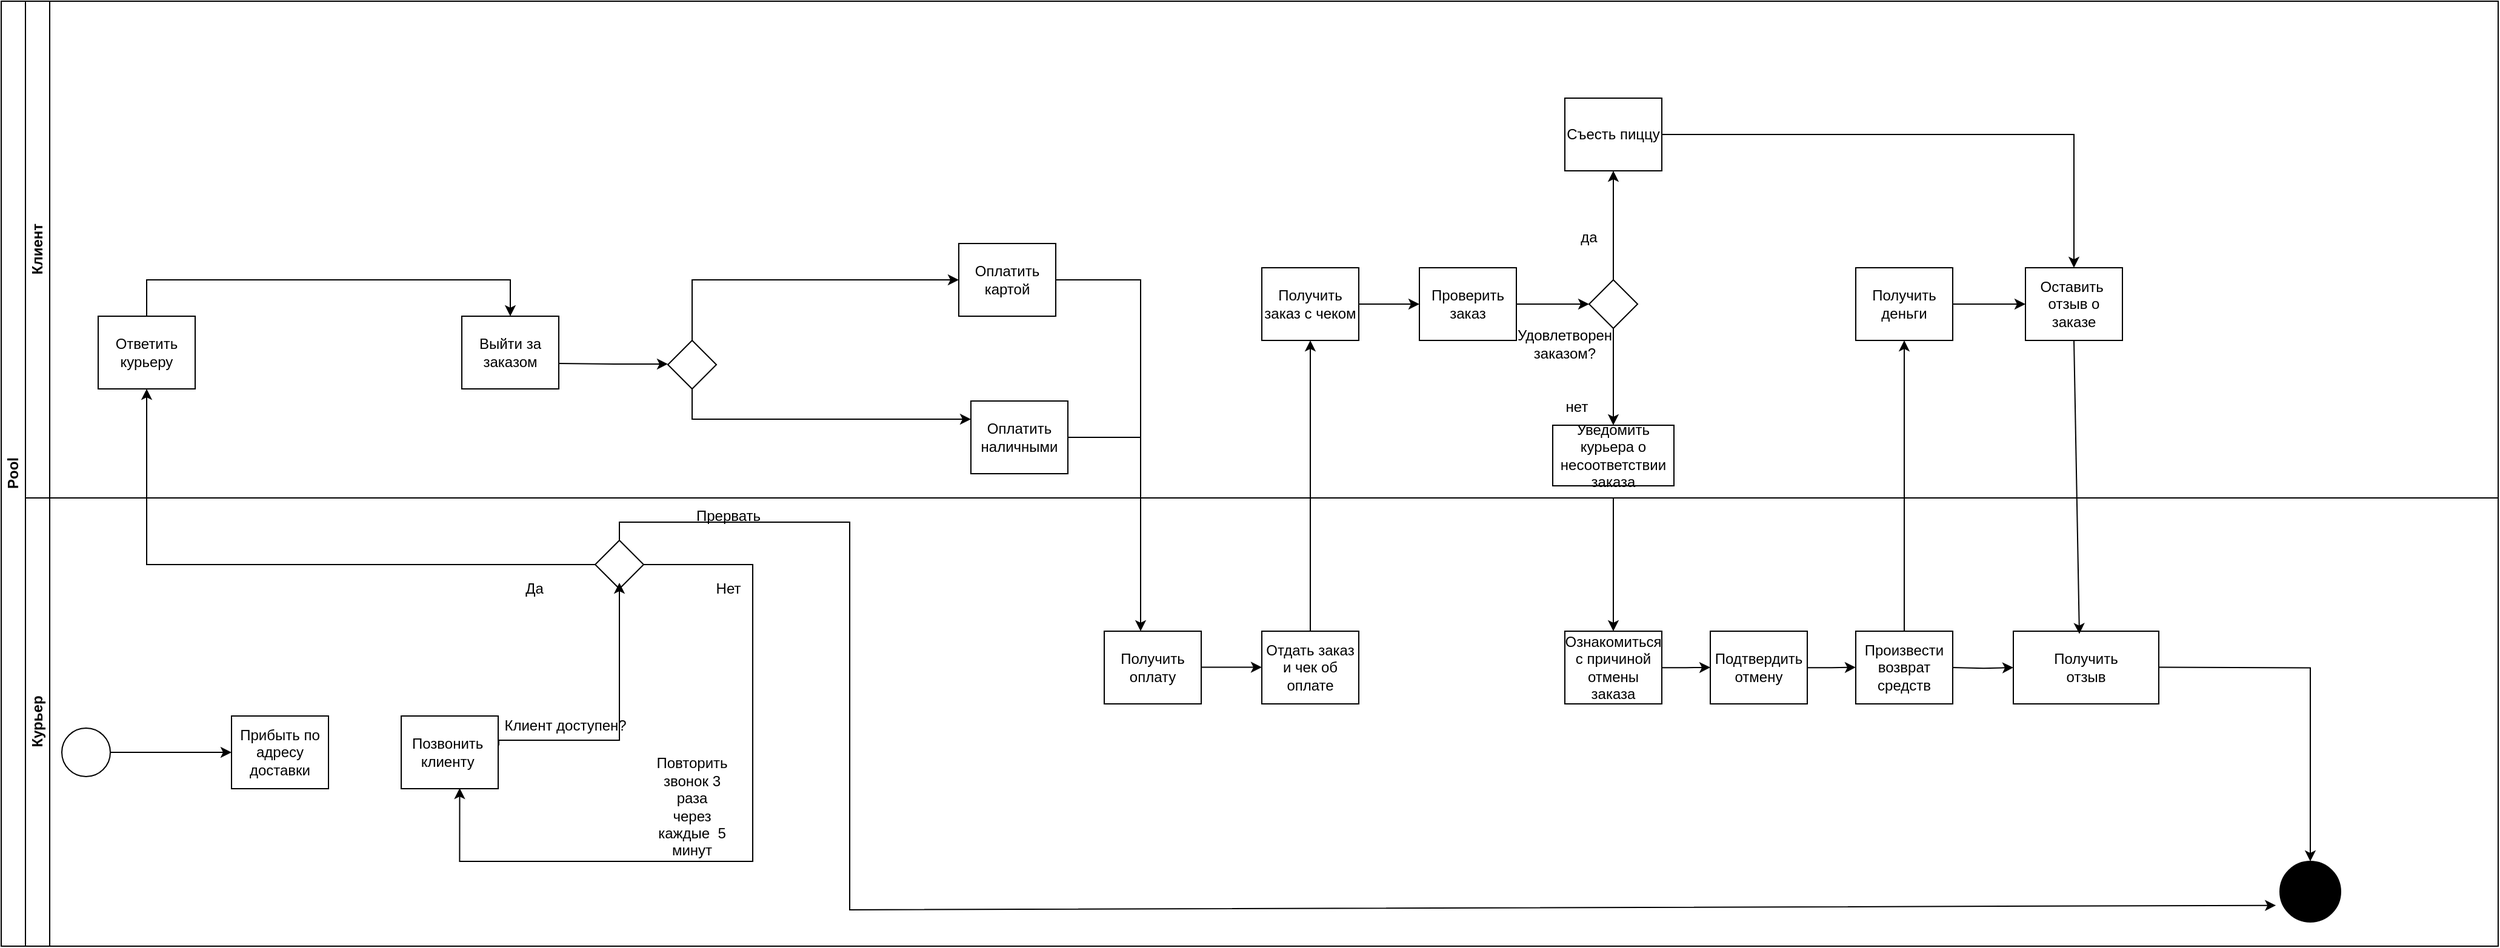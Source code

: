 <mxfile version="24.0.7" type="github">
  <diagram id="prtHgNgQTEPvFCAcTncT" name="Page-1">
    <mxGraphModel dx="3585" dy="1865" grid="1" gridSize="10" guides="1" tooltips="1" connect="1" arrows="1" fold="1" page="1" pageScale="1" pageWidth="827" pageHeight="1169" math="0" shadow="0">
      <root>
        <mxCell id="0" />
        <mxCell id="1" parent="0" />
        <mxCell id="dNxyNK7c78bLwvsdeMH5-19" value="Pool" style="swimlane;html=1;childLayout=stackLayout;resizeParent=1;resizeParentMax=0;horizontal=0;startSize=20;horizontalStack=0;" parent="1" vertex="1">
          <mxGeometry x="110" y="60" width="2060" height="780" as="geometry" />
        </mxCell>
        <mxCell id="K2Bq7J1p50yDDpJ4szLd-61" style="edgeStyle=orthogonalEdgeStyle;rounded=0;orthogonalLoop=1;jettySize=auto;html=1;endArrow=classic;endFill=1;exitX=0;exitY=0.5;exitDx=0;exitDy=0;entryX=0.5;entryY=1;entryDx=0;entryDy=0;" parent="dNxyNK7c78bLwvsdeMH5-19" source="K2Bq7J1p50yDDpJ4szLd-59" target="dNxyNK7c78bLwvsdeMH5-30" edge="1">
          <mxGeometry relative="1" as="geometry">
            <mxPoint x="419.97" y="430" as="sourcePoint" />
            <mxPoint x="410" y="430" as="targetPoint" />
            <Array as="points">
              <mxPoint x="120" y="465" />
            </Array>
          </mxGeometry>
        </mxCell>
        <mxCell id="dNxyNK7c78bLwvsdeMH5-20" value="Клиент" style="swimlane;html=1;startSize=20;horizontal=0;" parent="dNxyNK7c78bLwvsdeMH5-19" vertex="1">
          <mxGeometry x="20" width="2040" height="410" as="geometry" />
        </mxCell>
        <mxCell id="dNxyNK7c78bLwvsdeMH5-33" value="" style="edgeStyle=orthogonalEdgeStyle;rounded=0;orthogonalLoop=1;jettySize=auto;html=1;endArrow=classic;endFill=1;entryX=0.5;entryY=0;entryDx=0;entryDy=0;" parent="dNxyNK7c78bLwvsdeMH5-20" source="dNxyNK7c78bLwvsdeMH5-30" target="TP964_NQ1YUmOZFnUN69-9" edge="1">
          <mxGeometry relative="1" as="geometry">
            <mxPoint x="350" y="350" as="targetPoint" />
            <Array as="points">
              <mxPoint x="100" y="230" />
              <mxPoint x="400" y="230" />
            </Array>
          </mxGeometry>
        </mxCell>
        <mxCell id="dNxyNK7c78bLwvsdeMH5-30" value="Ответить курьеру" style="rounded=0;whiteSpace=wrap;html=1;fontFamily=Helvetica;fontSize=12;fontColor=#000000;align=center;" parent="dNxyNK7c78bLwvsdeMH5-20" vertex="1">
          <mxGeometry x="60" y="260" width="80" height="60" as="geometry" />
        </mxCell>
        <mxCell id="TP964_NQ1YUmOZFnUN69-9" value="Выйти за заказом" style="rounded=0;whiteSpace=wrap;html=1;fontFamily=Helvetica;fontSize=12;fontColor=#000000;align=center;" parent="dNxyNK7c78bLwvsdeMH5-20" vertex="1">
          <mxGeometry x="360" y="260" width="80" height="60" as="geometry" />
        </mxCell>
        <mxCell id="K2Bq7J1p50yDDpJ4szLd-4" value="" style="rhombus;whiteSpace=wrap;html=1;fontFamily=Helvetica;fontSize=12;fontColor=#000000;align=center;" parent="dNxyNK7c78bLwvsdeMH5-20" vertex="1">
          <mxGeometry x="530" y="280" width="40" height="40" as="geometry" />
        </mxCell>
        <mxCell id="K2Bq7J1p50yDDpJ4szLd-5" value="" style="edgeStyle=orthogonalEdgeStyle;rounded=0;orthogonalLoop=1;jettySize=auto;html=1;endArrow=classic;endFill=1;exitX=0.5;exitY=0;exitDx=0;exitDy=0;entryX=0;entryY=0.5;entryDx=0;entryDy=0;" parent="dNxyNK7c78bLwvsdeMH5-20" source="K2Bq7J1p50yDDpJ4szLd-4" target="K2Bq7J1p50yDDpJ4szLd-6" edge="1">
          <mxGeometry relative="1" as="geometry">
            <mxPoint x="680" y="239.66" as="sourcePoint" />
            <mxPoint x="740" y="240.16" as="targetPoint" />
            <Array as="points">
              <mxPoint x="550" y="230" />
              <mxPoint x="740" y="230" />
            </Array>
          </mxGeometry>
        </mxCell>
        <mxCell id="K2Bq7J1p50yDDpJ4szLd-6" value="Оплатить картой" style="rounded=0;whiteSpace=wrap;html=1;fontFamily=Helvetica;fontSize=12;fontColor=#000000;align=center;" parent="dNxyNK7c78bLwvsdeMH5-20" vertex="1">
          <mxGeometry x="770" y="200" width="80" height="60" as="geometry" />
        </mxCell>
        <mxCell id="K2Bq7J1p50yDDpJ4szLd-7" value="Оплатить наличными" style="rounded=0;whiteSpace=wrap;html=1;fontFamily=Helvetica;fontSize=12;fontColor=#000000;align=center;" parent="dNxyNK7c78bLwvsdeMH5-20" vertex="1">
          <mxGeometry x="780" y="330" width="80" height="60" as="geometry" />
        </mxCell>
        <mxCell id="K2Bq7J1p50yDDpJ4szLd-8" value="" style="edgeStyle=orthogonalEdgeStyle;rounded=0;orthogonalLoop=1;jettySize=auto;html=1;endArrow=classic;endFill=1;exitX=0.5;exitY=1;exitDx=0;exitDy=0;entryX=0;entryY=0.25;entryDx=0;entryDy=0;" parent="dNxyNK7c78bLwvsdeMH5-20" source="K2Bq7J1p50yDDpJ4szLd-4" target="K2Bq7J1p50yDDpJ4szLd-7" edge="1">
          <mxGeometry relative="1" as="geometry">
            <mxPoint x="680" y="250" as="sourcePoint" />
            <mxPoint x="680" y="360" as="targetPoint" />
            <Array as="points">
              <mxPoint x="550" y="345" />
            </Array>
          </mxGeometry>
        </mxCell>
        <mxCell id="K2Bq7J1p50yDDpJ4szLd-72" value="" style="edgeStyle=orthogonalEdgeStyle;rounded=0;orthogonalLoop=1;jettySize=auto;html=1;entryX=0;entryY=0.5;entryDx=0;entryDy=0;" parent="dNxyNK7c78bLwvsdeMH5-20" edge="1">
          <mxGeometry relative="1" as="geometry">
            <mxPoint x="530" y="299.47" as="targetPoint" />
            <mxPoint x="440" y="299" as="sourcePoint" />
          </mxGeometry>
        </mxCell>
        <mxCell id="K2Bq7J1p50yDDpJ4szLd-75" value="да" style="text;html=1;align=center;verticalAlign=middle;whiteSpace=wrap;rounded=0;" parent="dNxyNK7c78bLwvsdeMH5-20" vertex="1">
          <mxGeometry x="1260" y="180" width="60" height="30" as="geometry" />
        </mxCell>
        <mxCell id="K2Bq7J1p50yDDpJ4szLd-77" value="Получить заказ с чеком" style="rounded=0;whiteSpace=wrap;html=1;fontFamily=Helvetica;fontSize=12;fontColor=#000000;align=center;" parent="dNxyNK7c78bLwvsdeMH5-20" vertex="1">
          <mxGeometry x="1020" y="220" width="80" height="60" as="geometry" />
        </mxCell>
        <mxCell id="K2Bq7J1p50yDDpJ4szLd-112" value="Проверить заказ" style="rounded=0;whiteSpace=wrap;html=1;fontFamily=Helvetica;fontSize=12;fontColor=#000000;align=center;" parent="dNxyNK7c78bLwvsdeMH5-20" vertex="1">
          <mxGeometry x="1150" y="220" width="80" height="60" as="geometry" />
        </mxCell>
        <mxCell id="K2Bq7J1p50yDDpJ4szLd-113" value="" style="rhombus;whiteSpace=wrap;html=1;fontFamily=Helvetica;fontSize=12;fontColor=#000000;align=center;" parent="dNxyNK7c78bLwvsdeMH5-20" vertex="1">
          <mxGeometry x="1290" y="230" width="40" height="40" as="geometry" />
        </mxCell>
        <mxCell id="K2Bq7J1p50yDDpJ4szLd-114" value="" style="endArrow=classic;html=1;rounded=0;" parent="dNxyNK7c78bLwvsdeMH5-20" edge="1">
          <mxGeometry width="50" height="50" relative="1" as="geometry">
            <mxPoint x="1310" y="230" as="sourcePoint" />
            <mxPoint x="1310" y="140" as="targetPoint" />
          </mxGeometry>
        </mxCell>
        <mxCell id="K2Bq7J1p50yDDpJ4szLd-152" value="нет" style="text;html=1;align=center;verticalAlign=middle;whiteSpace=wrap;rounded=0;" parent="dNxyNK7c78bLwvsdeMH5-20" vertex="1">
          <mxGeometry x="1250" y="320" width="60" height="30" as="geometry" />
        </mxCell>
        <mxCell id="P_FomugEVyWL0pvSEWM8-1" value="" style="endArrow=classic;html=1;rounded=0;exitX=1;exitY=0.5;exitDx=0;exitDy=0;entryX=0;entryY=0.5;entryDx=0;entryDy=0;" edge="1" parent="dNxyNK7c78bLwvsdeMH5-20" source="K2Bq7J1p50yDDpJ4szLd-112" target="K2Bq7J1p50yDDpJ4szLd-113">
          <mxGeometry width="50" height="50" relative="1" as="geometry">
            <mxPoint x="790" y="350" as="sourcePoint" />
            <mxPoint x="840" y="300" as="targetPoint" />
          </mxGeometry>
        </mxCell>
        <mxCell id="P_FomugEVyWL0pvSEWM8-2" value="" style="endArrow=classic;html=1;rounded=0;exitX=0.5;exitY=1;exitDx=0;exitDy=0;" edge="1" parent="dNxyNK7c78bLwvsdeMH5-20" source="K2Bq7J1p50yDDpJ4szLd-113">
          <mxGeometry width="50" height="50" relative="1" as="geometry">
            <mxPoint x="1370" y="330" as="sourcePoint" />
            <mxPoint x="1310" y="350" as="targetPoint" />
          </mxGeometry>
        </mxCell>
        <mxCell id="P_FomugEVyWL0pvSEWM8-3" value="Удовлетворен заказом?" style="text;html=1;align=center;verticalAlign=middle;whiteSpace=wrap;rounded=0;" vertex="1" parent="dNxyNK7c78bLwvsdeMH5-20">
          <mxGeometry x="1250" y="270" width="40" height="25" as="geometry" />
        </mxCell>
        <mxCell id="P_FomugEVyWL0pvSEWM8-5" value="Съесть пиццу" style="rounded=0;whiteSpace=wrap;html=1;fontFamily=Helvetica;fontSize=12;fontColor=#000000;align=center;" vertex="1" parent="dNxyNK7c78bLwvsdeMH5-20">
          <mxGeometry x="1270" y="80" width="80" height="60" as="geometry" />
        </mxCell>
        <mxCell id="P_FomugEVyWL0pvSEWM8-6" value="Оставить&amp;nbsp; отзыв о заказе" style="rounded=0;whiteSpace=wrap;html=1;fontFamily=Helvetica;fontSize=12;fontColor=#000000;align=center;" vertex="1" parent="dNxyNK7c78bLwvsdeMH5-20">
          <mxGeometry x="1650" y="220" width="80" height="60" as="geometry" />
        </mxCell>
        <mxCell id="P_FomugEVyWL0pvSEWM8-7" value="Уведомить курьера о несоответствии заказа" style="rounded=0;whiteSpace=wrap;html=1;fontFamily=Helvetica;fontSize=12;fontColor=#000000;align=center;" vertex="1" parent="dNxyNK7c78bLwvsdeMH5-20">
          <mxGeometry x="1260" y="350" width="100" height="50" as="geometry" />
        </mxCell>
        <mxCell id="P_FomugEVyWL0pvSEWM8-35" value="Получить деньги" style="rounded=0;whiteSpace=wrap;html=1;fontFamily=Helvetica;fontSize=12;fontColor=#000000;align=center;" vertex="1" parent="dNxyNK7c78bLwvsdeMH5-20">
          <mxGeometry x="1510" y="220" width="80" height="60" as="geometry" />
        </mxCell>
        <mxCell id="P_FomugEVyWL0pvSEWM8-36" value="" style="endArrow=classic;html=1;rounded=0;exitX=1;exitY=0.5;exitDx=0;exitDy=0;entryX=0.5;entryY=0;entryDx=0;entryDy=0;" edge="1" parent="dNxyNK7c78bLwvsdeMH5-20" source="P_FomugEVyWL0pvSEWM8-5" target="P_FomugEVyWL0pvSEWM8-6">
          <mxGeometry width="50" height="50" relative="1" as="geometry">
            <mxPoint x="1570" y="440" as="sourcePoint" />
            <mxPoint x="1720" y="110" as="targetPoint" />
            <Array as="points">
              <mxPoint x="1690" y="110" />
            </Array>
          </mxGeometry>
        </mxCell>
        <mxCell id="P_FomugEVyWL0pvSEWM8-39" value="" style="endArrow=classic;html=1;rounded=0;entryX=0;entryY=0.5;entryDx=0;entryDy=0;exitX=1;exitY=0.5;exitDx=0;exitDy=0;" edge="1" parent="dNxyNK7c78bLwvsdeMH5-20" source="P_FomugEVyWL0pvSEWM8-35" target="P_FomugEVyWL0pvSEWM8-6">
          <mxGeometry width="50" height="50" relative="1" as="geometry">
            <mxPoint x="1560" y="530" as="sourcePoint" />
            <mxPoint x="1560" y="290" as="targetPoint" />
          </mxGeometry>
        </mxCell>
        <mxCell id="P_FomugEVyWL0pvSEWM8-43" value="" style="edgeStyle=orthogonalEdgeStyle;rounded=0;orthogonalLoop=1;jettySize=auto;html=1;endArrow=classic;endFill=1;exitX=1;exitY=0.5;exitDx=0;exitDy=0;entryX=0;entryY=0.5;entryDx=0;entryDy=0;" edge="1" parent="dNxyNK7c78bLwvsdeMH5-20" source="K2Bq7J1p50yDDpJ4szLd-77" target="K2Bq7J1p50yDDpJ4szLd-112">
          <mxGeometry relative="1" as="geometry">
            <mxPoint x="1070" y="530" as="sourcePoint" />
            <mxPoint x="1070" y="290" as="targetPoint" />
            <Array as="points">
              <mxPoint x="1120" y="250" />
              <mxPoint x="1120" y="250" />
            </Array>
          </mxGeometry>
        </mxCell>
        <mxCell id="dNxyNK7c78bLwvsdeMH5-21" value="Курьер" style="swimlane;html=1;startSize=20;horizontal=0;fillColor=#FFFFFF;" parent="dNxyNK7c78bLwvsdeMH5-19" vertex="1">
          <mxGeometry x="20" y="410" width="2040" height="370" as="geometry" />
        </mxCell>
        <mxCell id="dNxyNK7c78bLwvsdeMH5-26" value="Прибыть по адресу доставки" style="rounded=0;whiteSpace=wrap;html=1;fontFamily=Helvetica;fontSize=12;fontColor=#000000;align=center;" parent="dNxyNK7c78bLwvsdeMH5-21" vertex="1">
          <mxGeometry x="170" y="180" width="80" height="60" as="geometry" />
        </mxCell>
        <mxCell id="dNxyNK7c78bLwvsdeMH5-23" value="" style="ellipse;whiteSpace=wrap;html=1;" parent="dNxyNK7c78bLwvsdeMH5-21" vertex="1">
          <mxGeometry x="30" y="190" width="40" height="40" as="geometry" />
        </mxCell>
        <mxCell id="TP964_NQ1YUmOZFnUN69-1" value="Позвонить&amp;nbsp; клиенту&amp;nbsp;" style="rounded=0;whiteSpace=wrap;html=1;fontFamily=Helvetica;fontSize=12;fontColor=#000000;align=center;" parent="dNxyNK7c78bLwvsdeMH5-21" vertex="1">
          <mxGeometry x="310" y="180" width="80" height="60" as="geometry" />
        </mxCell>
        <mxCell id="K2Bq7J1p50yDDpJ4szLd-1" value="Получить оплату" style="rounded=0;whiteSpace=wrap;html=1;fontFamily=Helvetica;fontSize=12;fontColor=#000000;align=center;" parent="dNxyNK7c78bLwvsdeMH5-21" vertex="1">
          <mxGeometry x="890" y="110" width="80" height="60" as="geometry" />
        </mxCell>
        <mxCell id="K2Bq7J1p50yDDpJ4szLd-2" value="Отдать заказ и чек об оплате" style="rounded=0;whiteSpace=wrap;html=1;fontFamily=Helvetica;fontSize=12;fontColor=#000000;align=center;" parent="dNxyNK7c78bLwvsdeMH5-21" vertex="1">
          <mxGeometry x="1020" y="110" width="80" height="60" as="geometry" />
        </mxCell>
        <mxCell id="K2Bq7J1p50yDDpJ4szLd-49" value="" style="edgeStyle=orthogonalEdgeStyle;rounded=0;orthogonalLoop=1;jettySize=auto;html=1;endArrow=classic;endFill=1;" parent="dNxyNK7c78bLwvsdeMH5-21" edge="1">
          <mxGeometry relative="1" as="geometry">
            <mxPoint x="970" y="139.8" as="sourcePoint" />
            <mxPoint x="1020" y="139.8" as="targetPoint" />
            <Array as="points">
              <mxPoint x="1020" y="140.2" />
              <mxPoint x="1000" y="140.2" />
            </Array>
          </mxGeometry>
        </mxCell>
        <mxCell id="K2Bq7J1p50yDDpJ4szLd-50" value="" style="ellipse;shape=doubleEllipse;whiteSpace=wrap;html=1;aspect=fixed;fillColor=#000000;" parent="dNxyNK7c78bLwvsdeMH5-21" vertex="1">
          <mxGeometry x="1860" y="300" width="50" height="50" as="geometry" />
        </mxCell>
        <mxCell id="dNxyNK7c78bLwvsdeMH5-25" value="" style="edgeStyle=orthogonalEdgeStyle;rounded=0;orthogonalLoop=1;jettySize=auto;html=1;entryX=0;entryY=0.5;entryDx=0;entryDy=0;" parent="dNxyNK7c78bLwvsdeMH5-21" source="dNxyNK7c78bLwvsdeMH5-23" target="dNxyNK7c78bLwvsdeMH5-26" edge="1">
          <mxGeometry relative="1" as="geometry">
            <mxPoint x="120" y="-120" as="targetPoint" />
          </mxGeometry>
        </mxCell>
        <mxCell id="K2Bq7J1p50yDDpJ4szLd-59" value="" style="rhombus;whiteSpace=wrap;html=1;fontFamily=Helvetica;fontSize=12;fontColor=#000000;align=center;" parent="dNxyNK7c78bLwvsdeMH5-21" vertex="1">
          <mxGeometry x="470" y="35" width="40" height="40" as="geometry" />
        </mxCell>
        <mxCell id="K2Bq7J1p50yDDpJ4szLd-52" style="edgeStyle=orthogonalEdgeStyle;rounded=0;orthogonalLoop=1;jettySize=auto;html=1;endArrow=classic;endFill=1;exitX=1.006;exitY=0.404;exitDx=0;exitDy=0;exitPerimeter=0;" parent="dNxyNK7c78bLwvsdeMH5-21" source="TP964_NQ1YUmOZFnUN69-1" edge="1">
          <mxGeometry relative="1" as="geometry">
            <mxPoint x="420" y="220" as="sourcePoint" />
            <mxPoint x="490" y="70" as="targetPoint" />
            <Array as="points">
              <mxPoint x="391" y="200" />
              <mxPoint x="490" y="200" />
            </Array>
          </mxGeometry>
        </mxCell>
        <mxCell id="K2Bq7J1p50yDDpJ4szLd-60" value="&lt;span style=&quot;font-weight: normal;&quot;&gt;Клиент доступен?&lt;/span&gt;" style="text;align=center;fontStyle=1;verticalAlign=middle;spacingLeft=3;spacingRight=3;strokeColor=none;rotatable=0;points=[[0,0.5],[1,0.5]];portConstraint=eastwest;html=1;" parent="dNxyNK7c78bLwvsdeMH5-21" vertex="1">
          <mxGeometry x="420" y="180" width="50" height="16" as="geometry" />
        </mxCell>
        <mxCell id="K2Bq7J1p50yDDpJ4szLd-62" value="Нет" style="text;html=1;align=center;verticalAlign=middle;whiteSpace=wrap;rounded=0;rotation=0;" parent="dNxyNK7c78bLwvsdeMH5-21" vertex="1">
          <mxGeometry x="550" y="60" width="60" height="30" as="geometry" />
        </mxCell>
        <mxCell id="K2Bq7J1p50yDDpJ4szLd-63" style="edgeStyle=orthogonalEdgeStyle;rounded=0;orthogonalLoop=1;jettySize=auto;html=1;endArrow=classic;endFill=1;exitX=1;exitY=0.5;exitDx=0;exitDy=0;entryX=0.603;entryY=0.992;entryDx=0;entryDy=0;entryPerimeter=0;" parent="dNxyNK7c78bLwvsdeMH5-21" source="K2Bq7J1p50yDDpJ4szLd-59" target="TP964_NQ1YUmOZFnUN69-1" edge="1">
          <mxGeometry relative="1" as="geometry">
            <mxPoint x="609.97" y="65" as="sourcePoint" />
            <mxPoint x="610" y="190" as="targetPoint" />
            <Array as="points">
              <mxPoint x="600" y="55" />
              <mxPoint x="600" y="300" />
              <mxPoint x="358" y="300" />
            </Array>
          </mxGeometry>
        </mxCell>
        <mxCell id="K2Bq7J1p50yDDpJ4szLd-64" value="Да" style="text;html=1;align=center;verticalAlign=middle;whiteSpace=wrap;rounded=0;" parent="dNxyNK7c78bLwvsdeMH5-21" vertex="1">
          <mxGeometry x="390" y="60" width="60" height="30" as="geometry" />
        </mxCell>
        <mxCell id="K2Bq7J1p50yDDpJ4szLd-65" value="Повторить звонок 3 раза через каждые&amp;nbsp; 5 минут" style="text;html=1;align=center;verticalAlign=middle;whiteSpace=wrap;rounded=0;" parent="dNxyNK7c78bLwvsdeMH5-21" vertex="1">
          <mxGeometry x="520" y="240" width="60" height="30" as="geometry" />
        </mxCell>
        <mxCell id="K2Bq7J1p50yDDpJ4szLd-66" value="" style="endArrow=classic;html=1;rounded=0;exitX=0.5;exitY=0;exitDx=0;exitDy=0;entryX=-0.067;entryY=0.727;entryDx=0;entryDy=0;entryPerimeter=0;" parent="dNxyNK7c78bLwvsdeMH5-21" source="K2Bq7J1p50yDDpJ4szLd-59" edge="1" target="K2Bq7J1p50yDDpJ4szLd-50">
          <mxGeometry width="50" height="50" relative="1" as="geometry">
            <mxPoint x="490" y="30" as="sourcePoint" />
            <mxPoint x="1310" y="340" as="targetPoint" />
            <Array as="points">
              <mxPoint x="490" y="20" />
              <mxPoint x="610" y="20" />
              <mxPoint x="680" y="20" />
              <mxPoint x="680" y="340" />
            </Array>
          </mxGeometry>
        </mxCell>
        <mxCell id="K2Bq7J1p50yDDpJ4szLd-68" value="Прервать" style="text;html=1;align=center;verticalAlign=middle;whiteSpace=wrap;rounded=0;" parent="dNxyNK7c78bLwvsdeMH5-21" vertex="1">
          <mxGeometry x="550" width="60" height="30" as="geometry" />
        </mxCell>
        <mxCell id="P_FomugEVyWL0pvSEWM8-4" value="" style="endArrow=classic;html=1;rounded=0;entryX=0.5;entryY=0;entryDx=0;entryDy=0;" edge="1" parent="dNxyNK7c78bLwvsdeMH5-21" target="P_FomugEVyWL0pvSEWM8-8">
          <mxGeometry width="50" height="50" relative="1" as="geometry">
            <mxPoint x="1310" as="sourcePoint" />
            <mxPoint x="1310" y="90" as="targetPoint" />
          </mxGeometry>
        </mxCell>
        <mxCell id="P_FomugEVyWL0pvSEWM8-8" value="Ознакомиться с причиной отмены заказа" style="rounded=0;whiteSpace=wrap;html=1;fontFamily=Helvetica;fontSize=12;fontColor=#000000;align=center;" vertex="1" parent="dNxyNK7c78bLwvsdeMH5-21">
          <mxGeometry x="1270" y="110" width="80" height="60" as="geometry" />
        </mxCell>
        <mxCell id="P_FomugEVyWL0pvSEWM8-9" value="Подтвердить отмену" style="rounded=0;whiteSpace=wrap;html=1;fontFamily=Helvetica;fontSize=12;fontColor=#000000;align=center;" vertex="1" parent="dNxyNK7c78bLwvsdeMH5-21">
          <mxGeometry x="1390" y="110" width="80" height="60" as="geometry" />
        </mxCell>
        <mxCell id="P_FomugEVyWL0pvSEWM8-31" value="Произвести возврат средств" style="rounded=0;whiteSpace=wrap;html=1;fontFamily=Helvetica;fontSize=12;fontColor=#000000;align=center;" vertex="1" parent="dNxyNK7c78bLwvsdeMH5-21">
          <mxGeometry x="1510" y="110" width="80" height="60" as="geometry" />
        </mxCell>
        <mxCell id="P_FomugEVyWL0pvSEWM8-32" value="" style="edgeStyle=orthogonalEdgeStyle;rounded=0;orthogonalLoop=1;jettySize=auto;html=1;endArrow=classic;endFill=1;" edge="1" parent="dNxyNK7c78bLwvsdeMH5-21">
          <mxGeometry relative="1" as="geometry">
            <mxPoint x="1350" y="140.12" as="sourcePoint" />
            <mxPoint x="1390" y="139.88" as="targetPoint" />
            <Array as="points">
              <mxPoint x="1370" y="140.12" />
            </Array>
          </mxGeometry>
        </mxCell>
        <mxCell id="P_FomugEVyWL0pvSEWM8-33" value="" style="edgeStyle=orthogonalEdgeStyle;rounded=0;orthogonalLoop=1;jettySize=auto;html=1;endArrow=classic;endFill=1;" edge="1" parent="dNxyNK7c78bLwvsdeMH5-21">
          <mxGeometry relative="1" as="geometry">
            <mxPoint x="1470" y="140.07" as="sourcePoint" />
            <mxPoint x="1510" y="139.83" as="targetPoint" />
            <Array as="points">
              <mxPoint x="1490" y="140.07" />
            </Array>
          </mxGeometry>
        </mxCell>
        <mxCell id="P_FomugEVyWL0pvSEWM8-34" value="Получить&lt;br&gt;отзыв" style="rounded=0;whiteSpace=wrap;html=1;fontFamily=Helvetica;fontSize=12;fontColor=#000000;align=center;" vertex="1" parent="dNxyNK7c78bLwvsdeMH5-21">
          <mxGeometry x="1640" y="110" width="120" height="60" as="geometry" />
        </mxCell>
        <mxCell id="P_FomugEVyWL0pvSEWM8-40" value="" style="edgeStyle=orthogonalEdgeStyle;rounded=0;orthogonalLoop=1;jettySize=auto;html=1;endArrow=classic;endFill=1;entryX=0;entryY=0.5;entryDx=0;entryDy=0;" edge="1" parent="dNxyNK7c78bLwvsdeMH5-21" target="P_FomugEVyWL0pvSEWM8-34">
          <mxGeometry relative="1" as="geometry">
            <mxPoint x="1590" y="140.06" as="sourcePoint" />
            <mxPoint x="1630" y="139.82" as="targetPoint" />
            <Array as="points" />
          </mxGeometry>
        </mxCell>
        <mxCell id="P_FomugEVyWL0pvSEWM8-42" value="" style="edgeStyle=orthogonalEdgeStyle;rounded=0;orthogonalLoop=1;jettySize=auto;html=1;endArrow=classic;endFill=1;entryX=0.5;entryY=0;entryDx=0;entryDy=0;" edge="1" parent="dNxyNK7c78bLwvsdeMH5-21" target="K2Bq7J1p50yDDpJ4szLd-50">
          <mxGeometry relative="1" as="geometry">
            <mxPoint x="1760" y="139.75" as="sourcePoint" />
            <mxPoint x="1880" y="140" as="targetPoint" />
            <Array as="points" />
          </mxGeometry>
        </mxCell>
        <mxCell id="K2Bq7J1p50yDDpJ4szLd-51" value="" style="edgeStyle=orthogonalEdgeStyle;rounded=0;orthogonalLoop=1;jettySize=auto;html=1;endArrow=classic;endFill=1;exitX=0.5;exitY=0;exitDx=0;exitDy=0;" parent="dNxyNK7c78bLwvsdeMH5-19" edge="1" source="K2Bq7J1p50yDDpJ4szLd-2">
          <mxGeometry relative="1" as="geometry">
            <mxPoint x="1120" y="549.76" as="sourcePoint" />
            <mxPoint x="1080" y="280" as="targetPoint" />
            <Array as="points">
              <mxPoint x="1080" y="280" />
            </Array>
          </mxGeometry>
        </mxCell>
        <mxCell id="P_FomugEVyWL0pvSEWM8-38" value="" style="endArrow=classic;html=1;rounded=0;entryX=0.5;entryY=1;entryDx=0;entryDy=0;" edge="1" parent="dNxyNK7c78bLwvsdeMH5-19" source="P_FomugEVyWL0pvSEWM8-31" target="P_FomugEVyWL0pvSEWM8-35">
          <mxGeometry width="50" height="50" relative="1" as="geometry">
            <mxPoint x="1380" y="120" as="sourcePoint" />
            <mxPoint x="1570" y="120" as="targetPoint" />
          </mxGeometry>
        </mxCell>
        <mxCell id="P_FomugEVyWL0pvSEWM8-41" value="" style="endArrow=classic;html=1;rounded=0;exitX=0.5;exitY=1;exitDx=0;exitDy=0;entryX=0.454;entryY=0.038;entryDx=0;entryDy=0;entryPerimeter=0;" edge="1" parent="dNxyNK7c78bLwvsdeMH5-19" source="P_FomugEVyWL0pvSEWM8-6" target="P_FomugEVyWL0pvSEWM8-34">
          <mxGeometry width="50" height="50" relative="1" as="geometry">
            <mxPoint x="1700" y="510" as="sourcePoint" />
            <mxPoint x="1710" y="470" as="targetPoint" />
          </mxGeometry>
        </mxCell>
        <mxCell id="K2Bq7J1p50yDDpJ4szLd-73" value="" style="endArrow=classic;html=1;rounded=0;exitX=1;exitY=0.5;exitDx=0;exitDy=0;" parent="1" source="K2Bq7J1p50yDDpJ4szLd-6" edge="1">
          <mxGeometry width="50" height="50" relative="1" as="geometry">
            <mxPoint x="870" y="470" as="sourcePoint" />
            <mxPoint x="1050" y="580" as="targetPoint" />
            <Array as="points">
              <mxPoint x="1050" y="290" />
            </Array>
          </mxGeometry>
        </mxCell>
        <mxCell id="K2Bq7J1p50yDDpJ4szLd-74" value="" style="endArrow=none;html=1;rounded=0;exitX=1;exitY=0.5;exitDx=0;exitDy=0;" parent="1" source="K2Bq7J1p50yDDpJ4szLd-7" edge="1">
          <mxGeometry width="50" height="50" relative="1" as="geometry">
            <mxPoint x="870" y="470" as="sourcePoint" />
            <mxPoint x="1050" y="420" as="targetPoint" />
          </mxGeometry>
        </mxCell>
      </root>
    </mxGraphModel>
  </diagram>
</mxfile>
